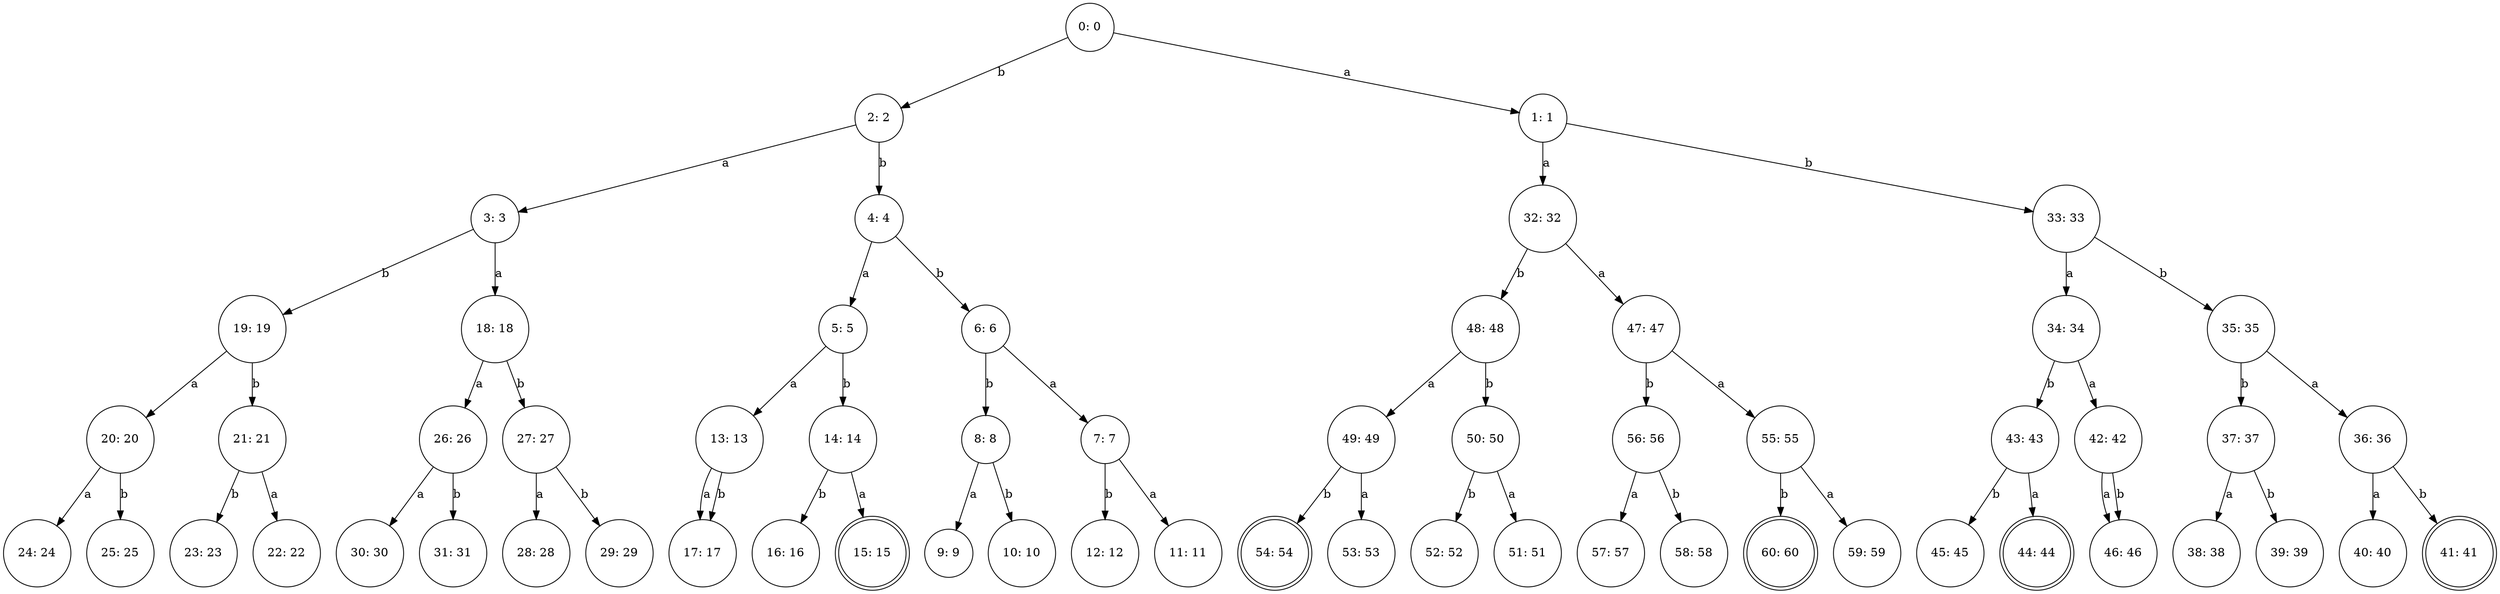 digraph G {
node_8 [shape=circle,label="8: 8"];
	node_8 -> node_9 [label="a"];
	node_8 -> node_10 [label="b"];
node_26 [shape=circle,label="26: 26"];
	node_26 -> node_30 [label="a"];
	node_26 -> node_31 [label="b"];
node_19 [shape=circle,label="19: 19"];
	node_19 -> node_20 [label="a"];
	node_19 -> node_21 [label="b"];
node_3 [shape=circle,label="3: 3"];
	node_3 -> node_18 [label="a"];
	node_3 -> node_19 [label="b"];
node_27 [shape=circle,label="27: 27"];
	node_27 -> node_28 [label="a"];
	node_27 -> node_29 [label="b"];
node_48 [shape=circle,label="48: 48"];
	node_48 -> node_49 [label="a"];
	node_48 -> node_50 [label="b"];
node_16 [shape=circle,label="16: 16"];
node_40 [shape=circle,label="40: 40"];
node_12 [shape=circle,label="12: 12"];
node_37 [shape=circle,label="37: 37"];
	node_37 -> node_38 [label="a"];
	node_37 -> node_39 [label="b"];
node_2 [shape=circle,label="2: 2"];
	node_2 -> node_3 [label="a"];
	node_2 -> node_4 [label="b"];
node_0 [shape=circle,label="0: 0"];
	node_0 -> node_1 [label="a"];
	node_0 -> node_2 [label="b"];
node_32 [shape=circle,label="32: 32"];
	node_32 -> node_47 [label="a"];
	node_32 -> node_48 [label="b"];
node_60 [shape=doublecircle,label="60: 60"];
node_23 [shape=circle,label="23: 23"];
node_31 [shape=circle,label="31: 31"];
node_5 [shape=circle,label="5: 5"];
	node_5 -> node_13 [label="a"];
	node_5 -> node_14 [label="b"];
node_52 [shape=circle,label="52: 52"];
node_51 [shape=circle,label="51: 51"];
node_56 [shape=circle,label="56: 56"];
	node_56 -> node_57 [label="a"];
	node_56 -> node_58 [label="b"];
node_14 [shape=circle,label="14: 14"];
	node_14 -> node_15 [label="a"];
	node_14 -> node_16 [label="b"];
node_20 [shape=circle,label="20: 20"];
	node_20 -> node_24 [label="a"];
	node_20 -> node_25 [label="b"];
node_11 [shape=circle,label="11: 11"];
node_15 [shape=doublecircle,label="15: 15"];
node_13 [shape=circle,label="13: 13"];
	node_13 -> node_17 [label="a"];
	node_13 -> node_17 [label="b"];
node_1 [shape=circle,label="1: 1"];
	node_1 -> node_32 [label="a"];
	node_1 -> node_33 [label="b"];
node_45 [shape=circle,label="45: 45"];
node_29 [shape=circle,label="29: 29"];
node_24 [shape=circle,label="24: 24"];
node_18 [shape=circle,label="18: 18"];
	node_18 -> node_26 [label="a"];
	node_18 -> node_27 [label="b"];
node_43 [shape=circle,label="43: 43"];
	node_43 -> node_44 [label="a"];
	node_43 -> node_45 [label="b"];
node_9 [shape=circle,label="9: 9"];
node_42 [shape=circle,label="42: 42"];
	node_42 -> node_46 [label="a"];
	node_42 -> node_46 [label="b"];
node_6 [shape=circle,label="6: 6"];
	node_6 -> node_7 [label="a"];
	node_6 -> node_8 [label="b"];
node_17 [shape=circle,label="17: 17"];
node_28 [shape=circle,label="28: 28"];
node_50 [shape=circle,label="50: 50"];
	node_50 -> node_51 [label="a"];
	node_50 -> node_52 [label="b"];
node_34 [shape=circle,label="34: 34"];
	node_34 -> node_42 [label="a"];
	node_34 -> node_43 [label="b"];
node_47 [shape=circle,label="47: 47"];
	node_47 -> node_55 [label="a"];
	node_47 -> node_56 [label="b"];
node_44 [shape=doublecircle,label="44: 44"];
node_33 [shape=circle,label="33: 33"];
	node_33 -> node_34 [label="a"];
	node_33 -> node_35 [label="b"];
node_54 [shape=doublecircle,label="54: 54"];
node_25 [shape=circle,label="25: 25"];
node_30 [shape=circle,label="30: 30"];
node_4 [shape=circle,label="4: 4"];
	node_4 -> node_5 [label="a"];
	node_4 -> node_6 [label="b"];
node_46 [shape=circle,label="46: 46"];
node_10 [shape=circle,label="10: 10"];
node_21 [shape=circle,label="21: 21"];
	node_21 -> node_22 [label="a"];
	node_21 -> node_23 [label="b"];
node_7 [shape=circle,label="7: 7"];
	node_7 -> node_11 [label="a"];
	node_7 -> node_12 [label="b"];
node_36 [shape=circle,label="36: 36"];
	node_36 -> node_40 [label="a"];
	node_36 -> node_41 [label="b"];
node_59 [shape=circle,label="59: 59"];
node_49 [shape=circle,label="49: 49"];
	node_49 -> node_53 [label="a"];
	node_49 -> node_54 [label="b"];
node_41 [shape=doublecircle,label="41: 41"];
node_58 [shape=circle,label="58: 58"];
node_55 [shape=circle,label="55: 55"];
	node_55 -> node_59 [label="a"];
	node_55 -> node_60 [label="b"];
node_57 [shape=circle,label="57: 57"];
node_39 [shape=circle,label="39: 39"];
node_53 [shape=circle,label="53: 53"];
node_38 [shape=circle,label="38: 38"];
node_35 [shape=circle,label="35: 35"];
	node_35 -> node_36 [label="a"];
	node_35 -> node_37 [label="b"];
node_22 [shape=circle,label="22: 22"];
}
